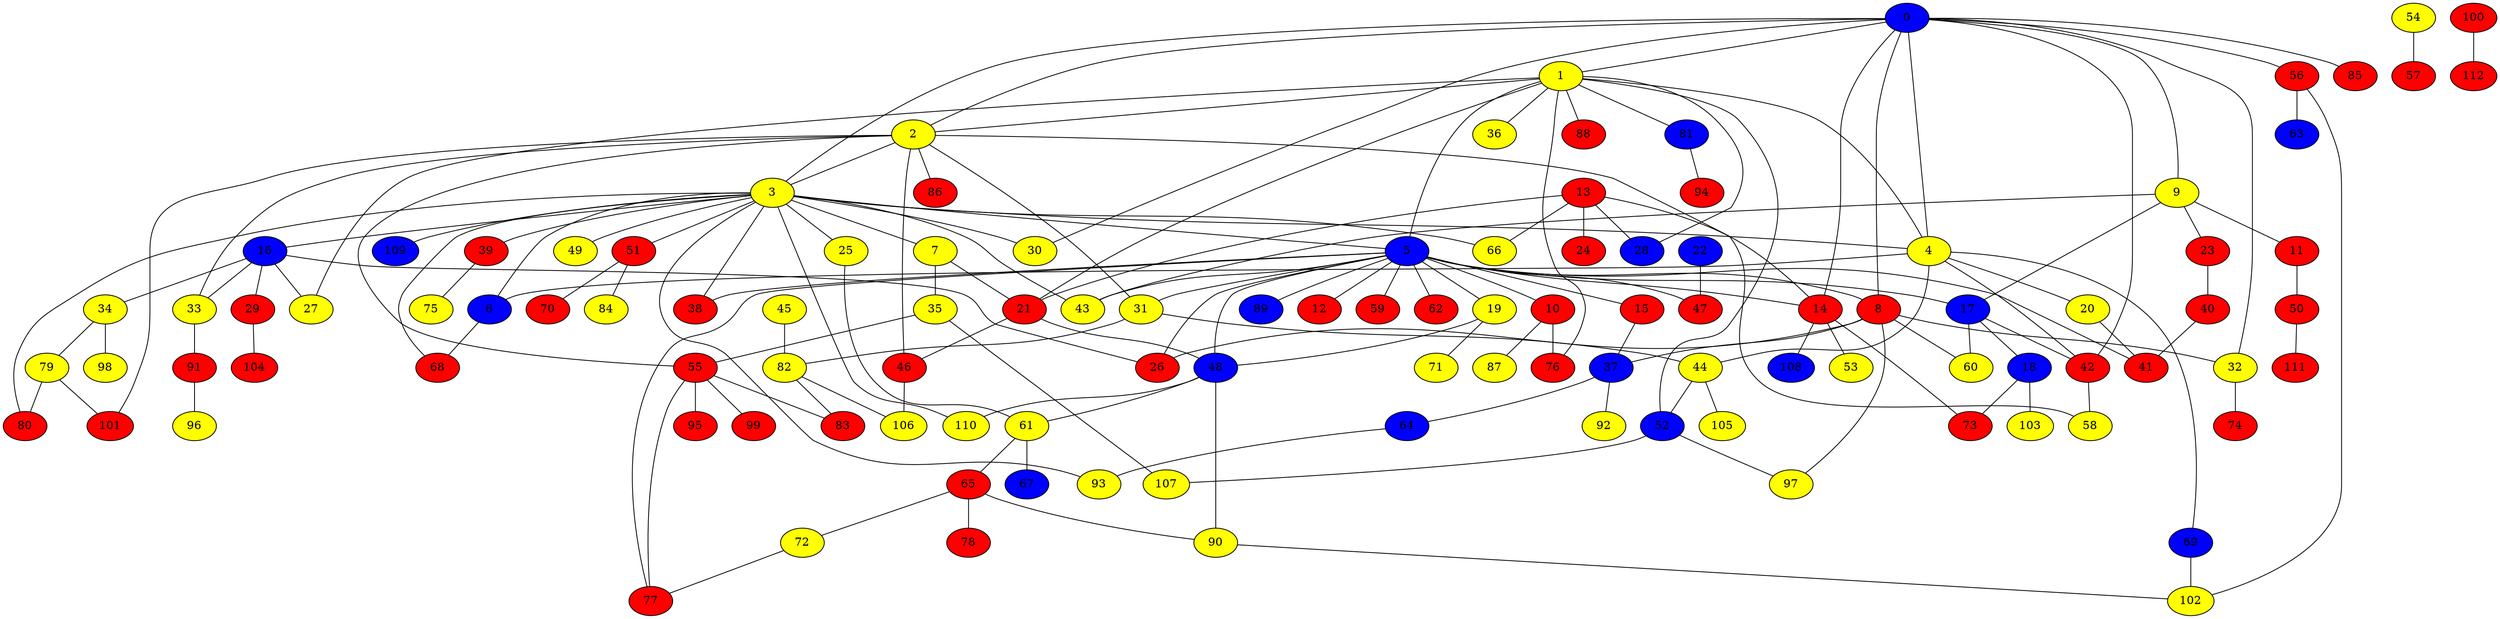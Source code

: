 graph {
0 [style = filled fillcolor = blue];
1 [style = filled fillcolor = yellow];
2 [style = filled fillcolor = yellow];
3 [style = filled fillcolor = yellow];
4 [style = filled fillcolor = yellow];
5 [style = filled fillcolor = blue];
6 [style = filled fillcolor = blue];
7 [style = filled fillcolor = yellow];
8 [style = filled fillcolor = red];
9 [style = filled fillcolor = yellow];
10 [style = filled fillcolor = red];
11 [style = filled fillcolor = red];
12 [style = filled fillcolor = red];
13 [style = filled fillcolor = red];
14 [style = filled fillcolor = red];
15 [style = filled fillcolor = red];
16 [style = filled fillcolor = blue];
17 [style = filled fillcolor = blue];
18 [style = filled fillcolor = blue];
19 [style = filled fillcolor = yellow];
20 [style = filled fillcolor = yellow];
21 [style = filled fillcolor = red];
22 [style = filled fillcolor = blue];
23 [style = filled fillcolor = red];
24 [style = filled fillcolor = red];
25 [style = filled fillcolor = yellow];
26 [style = filled fillcolor = red];
27 [style = filled fillcolor = yellow];
28 [style = filled fillcolor = blue];
29 [style = filled fillcolor = red];
30 [style = filled fillcolor = yellow];
31 [style = filled fillcolor = yellow];
32 [style = filled fillcolor = yellow];
33 [style = filled fillcolor = yellow];
34 [style = filled fillcolor = yellow];
35 [style = filled fillcolor = yellow];
36 [style = filled fillcolor = yellow];
37 [style = filled fillcolor = blue];
38 [style = filled fillcolor = red];
39 [style = filled fillcolor = red];
40 [style = filled fillcolor = red];
41 [style = filled fillcolor = red];
42 [style = filled fillcolor = red];
43 [style = filled fillcolor = yellow];
44 [style = filled fillcolor = yellow];
45 [style = filled fillcolor = yellow];
46 [style = filled fillcolor = red];
47 [style = filled fillcolor = red];
48 [style = filled fillcolor = blue];
49 [style = filled fillcolor = yellow];
50 [style = filled fillcolor = red];
51 [style = filled fillcolor = red];
52 [style = filled fillcolor = blue];
53 [style = filled fillcolor = yellow];
54 [style = filled fillcolor = yellow];
55 [style = filled fillcolor = red];
56 [style = filled fillcolor = red];
57 [style = filled fillcolor = red];
58 [style = filled fillcolor = yellow];
59 [style = filled fillcolor = red];
60 [style = filled fillcolor = yellow];
61 [style = filled fillcolor = yellow];
62 [style = filled fillcolor = red];
63 [style = filled fillcolor = blue];
64 [style = filled fillcolor = blue];
65 [style = filled fillcolor = red];
66 [style = filled fillcolor = yellow];
67 [style = filled fillcolor = blue];
68 [style = filled fillcolor = red];
69 [style = filled fillcolor = blue];
70 [style = filled fillcolor = red];
71 [style = filled fillcolor = yellow];
72 [style = filled fillcolor = yellow];
73 [style = filled fillcolor = red];
74 [style = filled fillcolor = red];
75 [style = filled fillcolor = yellow];
76 [style = filled fillcolor = red];
77 [style = filled fillcolor = red];
78 [style = filled fillcolor = red];
79 [style = filled fillcolor = yellow];
80 [style = filled fillcolor = red];
81 [style = filled fillcolor = blue];
82 [style = filled fillcolor = yellow];
83 [style = filled fillcolor = red];
84 [style = filled fillcolor = yellow];
85 [style = filled fillcolor = red];
86 [style = filled fillcolor = red];
87 [style = filled fillcolor = yellow];
88 [style = filled fillcolor = red];
89 [style = filled fillcolor = blue];
90 [style = filled fillcolor = yellow];
91 [style = filled fillcolor = red];
92 [style = filled fillcolor = yellow];
93 [style = filled fillcolor = yellow];
94 [style = filled fillcolor = red];
95 [style = filled fillcolor = red];
96 [style = filled fillcolor = yellow];
97 [style = filled fillcolor = yellow];
98 [style = filled fillcolor = yellow];
99 [style = filled fillcolor = red];
100 [style = filled fillcolor = red];
101 [style = filled fillcolor = red];
102 [style = filled fillcolor = yellow];
103 [style = filled fillcolor = yellow];
104 [style = filled fillcolor = red];
105 [style = filled fillcolor = yellow];
106 [style = filled fillcolor = yellow];
107 [style = filled fillcolor = yellow];
108 [style = filled fillcolor = blue];
109 [style = filled fillcolor = blue];
110 [style = filled fillcolor = yellow];
111 [style = filled fillcolor = red];
112 [style = filled fillcolor = red];
0 -- 4;
0 -- 3;
0 -- 2;
0 -- 1;
0 -- 8;
0 -- 9;
0 -- 14;
0 -- 30;
0 -- 32;
0 -- 42;
0 -- 56;
0 -- 85;
1 -- 2;
1 -- 4;
1 -- 5;
1 -- 21;
1 -- 27;
1 -- 28;
1 -- 36;
1 -- 52;
1 -- 76;
1 -- 81;
1 -- 88;
2 -- 3;
2 -- 31;
2 -- 33;
2 -- 46;
2 -- 55;
2 -- 58;
2 -- 86;
2 -- 101;
3 -- 4;
3 -- 5;
3 -- 6;
3 -- 7;
3 -- 16;
3 -- 25;
3 -- 30;
3 -- 38;
3 -- 39;
3 -- 43;
3 -- 49;
3 -- 51;
3 -- 66;
3 -- 68;
3 -- 80;
3 -- 93;
3 -- 109;
3 -- 110;
4 -- 6;
4 -- 20;
4 -- 42;
4 -- 44;
4 -- 69;
5 -- 8;
5 -- 10;
5 -- 12;
5 -- 14;
5 -- 15;
5 -- 17;
5 -- 19;
5 -- 26;
5 -- 31;
5 -- 38;
5 -- 41;
5 -- 43;
5 -- 47;
5 -- 48;
5 -- 59;
5 -- 62;
5 -- 77;
5 -- 89;
6 -- 68;
7 -- 21;
7 -- 35;
8 -- 26;
8 -- 32;
8 -- 37;
8 -- 60;
8 -- 97;
9 -- 11;
9 -- 17;
9 -- 23;
9 -- 43;
10 -- 76;
10 -- 87;
11 -- 50;
13 -- 14;
13 -- 21;
13 -- 24;
13 -- 28;
13 -- 66;
14 -- 53;
14 -- 73;
14 -- 108;
15 -- 37;
16 -- 26;
16 -- 27;
16 -- 29;
16 -- 33;
16 -- 34;
17 -- 18;
17 -- 42;
17 -- 60;
18 -- 73;
18 -- 103;
19 -- 48;
19 -- 71;
20 -- 41;
21 -- 46;
21 -- 48;
22 -- 47;
23 -- 40;
25 -- 61;
29 -- 104;
31 -- 44;
31 -- 82;
32 -- 74;
33 -- 91;
34 -- 79;
34 -- 98;
35 -- 55;
35 -- 107;
37 -- 64;
37 -- 92;
39 -- 75;
40 -- 41;
42 -- 58;
44 -- 52;
44 -- 105;
45 -- 82;
46 -- 106;
48 -- 61;
48 -- 90;
48 -- 110;
50 -- 111;
51 -- 70;
51 -- 84;
52 -- 97;
52 -- 107;
54 -- 57;
55 -- 77;
55 -- 83;
55 -- 95;
55 -- 99;
56 -- 63;
56 -- 102;
61 -- 65;
61 -- 67;
64 -- 93;
65 -- 72;
65 -- 78;
65 -- 90;
69 -- 102;
72 -- 77;
79 -- 80;
79 -- 101;
81 -- 94;
82 -- 83;
82 -- 106;
90 -- 102;
91 -- 96;
100 -- 112;
}
